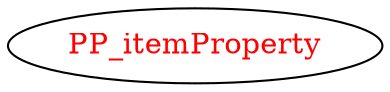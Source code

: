 digraph dependencyGraph {
 concentrate=true;
 ranksep="2.0";
 rankdir="LR"; 
 splines="ortho";
"PP_itemProperty" [fontcolor="red"];
}